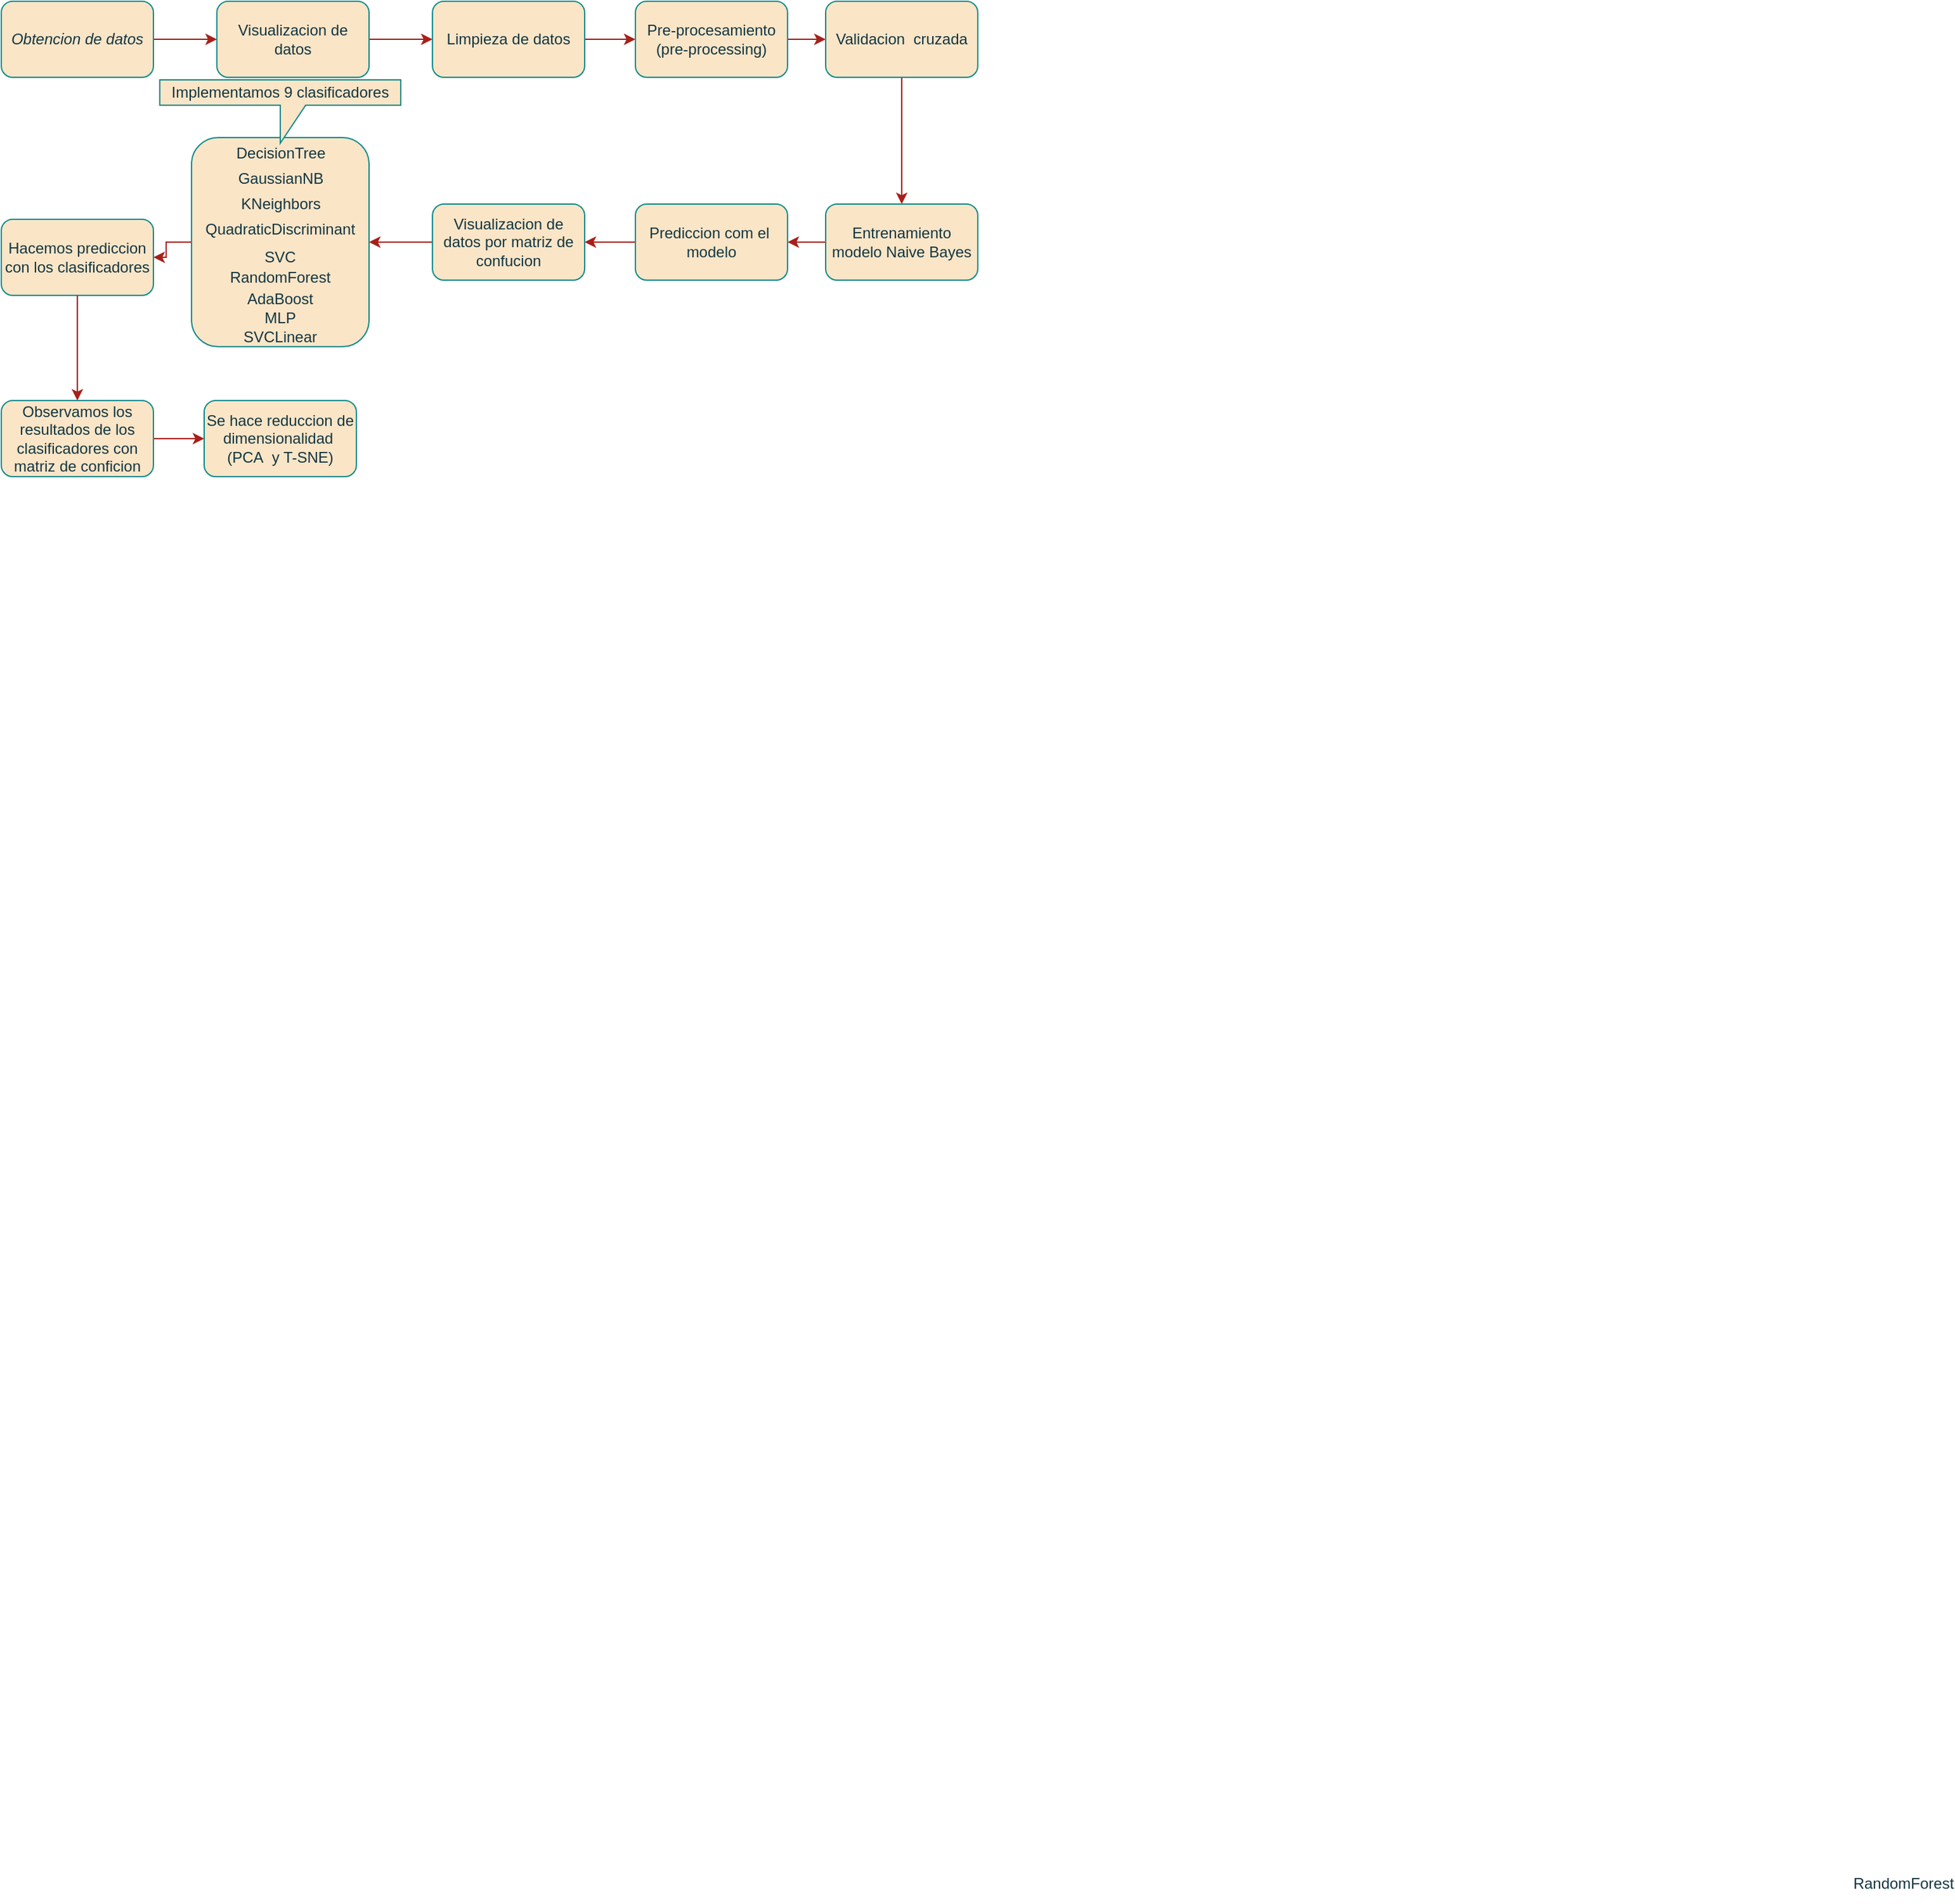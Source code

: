 <mxfile version="22.1.3" type="device">
  <diagram name="Página-1" id="a6L32ZuIqHjSAdEMQ7RN">
    <mxGraphModel dx="1400" dy="712" grid="1" gridSize="10" guides="1" tooltips="1" connect="1" arrows="1" fold="1" page="1" pageScale="1" pageWidth="827" pageHeight="1169" math="0" shadow="0">
      <root>
        <mxCell id="0" />
        <mxCell id="1" parent="0" />
        <mxCell id="UHu01_EQ3j50kvxCU8yQ-9" value="" style="edgeStyle=orthogonalEdgeStyle;rounded=0;orthogonalLoop=1;jettySize=auto;html=1;strokeColor=#A8201A;labelBackgroundColor=none;fontColor=default;" edge="1" parent="1" source="UHu01_EQ3j50kvxCU8yQ-7" target="UHu01_EQ3j50kvxCU8yQ-8">
          <mxGeometry relative="1" as="geometry" />
        </mxCell>
        <mxCell id="UHu01_EQ3j50kvxCU8yQ-7" value="&lt;i style=&quot;&quot;&gt;Obtencion de datos&lt;/i&gt;" style="rounded=1;whiteSpace=wrap;html=1;glass=0;fillColor=#FAE5C7;strokeColor=#0F8B8D;labelBackgroundColor=none;fontColor=#143642;" vertex="1" parent="1">
          <mxGeometry x="20" y="30" width="120" height="60" as="geometry" />
        </mxCell>
        <mxCell id="UHu01_EQ3j50kvxCU8yQ-44" value="" style="edgeStyle=orthogonalEdgeStyle;rounded=0;orthogonalLoop=1;jettySize=auto;html=1;strokeColor=#A8201A;labelBackgroundColor=none;fontColor=default;" edge="1" parent="1" source="UHu01_EQ3j50kvxCU8yQ-8" target="UHu01_EQ3j50kvxCU8yQ-12">
          <mxGeometry relative="1" as="geometry" />
        </mxCell>
        <mxCell id="UHu01_EQ3j50kvxCU8yQ-8" value="Visualizacion de datos" style="rounded=1;whiteSpace=wrap;html=1;fillColor=#FAE5C7;strokeColor=#0F8B8D;labelBackgroundColor=none;fontColor=#143642;" vertex="1" parent="1">
          <mxGeometry x="190" y="30" width="120" height="60" as="geometry" />
        </mxCell>
        <mxCell id="UHu01_EQ3j50kvxCU8yQ-15" value="" style="edgeStyle=orthogonalEdgeStyle;rounded=0;orthogonalLoop=1;jettySize=auto;html=1;strokeColor=#A8201A;labelBackgroundColor=none;fontColor=default;" edge="1" parent="1" source="UHu01_EQ3j50kvxCU8yQ-12" target="UHu01_EQ3j50kvxCU8yQ-14">
          <mxGeometry relative="1" as="geometry" />
        </mxCell>
        <mxCell id="UHu01_EQ3j50kvxCU8yQ-12" value="Limpieza de datos" style="rounded=1;whiteSpace=wrap;html=1;fillColor=#FAE5C7;strokeColor=#0F8B8D;labelBackgroundColor=none;fontColor=#143642;" vertex="1" parent="1">
          <mxGeometry x="360" y="30" width="120" height="60" as="geometry" />
        </mxCell>
        <mxCell id="UHu01_EQ3j50kvxCU8yQ-17" value="" style="edgeStyle=orthogonalEdgeStyle;rounded=0;orthogonalLoop=1;jettySize=auto;html=1;strokeColor=#A8201A;labelBackgroundColor=none;fontColor=default;" edge="1" parent="1" source="UHu01_EQ3j50kvxCU8yQ-14" target="UHu01_EQ3j50kvxCU8yQ-16">
          <mxGeometry relative="1" as="geometry" />
        </mxCell>
        <mxCell id="UHu01_EQ3j50kvxCU8yQ-14" value="Pre-procesamiento (pre-processing)" style="rounded=1;whiteSpace=wrap;html=1;fillColor=#FAE5C7;strokeColor=#0F8B8D;labelBackgroundColor=none;fontColor=#143642;" vertex="1" parent="1">
          <mxGeometry x="520" y="30" width="120" height="60" as="geometry" />
        </mxCell>
        <mxCell id="UHu01_EQ3j50kvxCU8yQ-19" value="" style="edgeStyle=orthogonalEdgeStyle;rounded=0;orthogonalLoop=1;jettySize=auto;html=1;strokeColor=#A8201A;labelBackgroundColor=none;fontColor=default;" edge="1" parent="1" source="UHu01_EQ3j50kvxCU8yQ-16" target="UHu01_EQ3j50kvxCU8yQ-18">
          <mxGeometry relative="1" as="geometry" />
        </mxCell>
        <mxCell id="UHu01_EQ3j50kvxCU8yQ-16" value="Validacion&amp;nbsp; cruzada&lt;br&gt;" style="rounded=1;whiteSpace=wrap;html=1;rotation=0;fillColor=#FAE5C7;strokeColor=#0F8B8D;labelBackgroundColor=none;fontColor=#143642;" vertex="1" parent="1">
          <mxGeometry x="670" y="30" width="120" height="60" as="geometry" />
        </mxCell>
        <mxCell id="UHu01_EQ3j50kvxCU8yQ-21" value="" style="edgeStyle=orthogonalEdgeStyle;rounded=0;orthogonalLoop=1;jettySize=auto;html=1;strokeColor=#A8201A;labelBackgroundColor=none;fontColor=default;" edge="1" parent="1" source="UHu01_EQ3j50kvxCU8yQ-18" target="UHu01_EQ3j50kvxCU8yQ-20">
          <mxGeometry relative="1" as="geometry" />
        </mxCell>
        <mxCell id="UHu01_EQ3j50kvxCU8yQ-18" value="Entrenamiento modelo&amp;nbsp;Naive Bayes" style="whiteSpace=wrap;html=1;rounded=1;fillColor=#FAE5C7;strokeColor=#0F8B8D;labelBackgroundColor=none;fontColor=#143642;" vertex="1" parent="1">
          <mxGeometry x="670" y="190" width="120" height="60" as="geometry" />
        </mxCell>
        <mxCell id="UHu01_EQ3j50kvxCU8yQ-23" value="" style="edgeStyle=orthogonalEdgeStyle;rounded=0;orthogonalLoop=1;jettySize=auto;html=1;strokeColor=#A8201A;labelBackgroundColor=none;fontColor=default;" edge="1" parent="1" source="UHu01_EQ3j50kvxCU8yQ-20" target="UHu01_EQ3j50kvxCU8yQ-22">
          <mxGeometry relative="1" as="geometry" />
        </mxCell>
        <mxCell id="UHu01_EQ3j50kvxCU8yQ-20" value="Prediccion com el&amp;nbsp; modelo" style="whiteSpace=wrap;html=1;rounded=1;fillColor=#FAE5C7;strokeColor=#0F8B8D;labelBackgroundColor=none;fontColor=#143642;" vertex="1" parent="1">
          <mxGeometry x="520" y="190" width="120" height="60" as="geometry" />
        </mxCell>
        <mxCell id="UHu01_EQ3j50kvxCU8yQ-25" value="" style="edgeStyle=orthogonalEdgeStyle;rounded=0;orthogonalLoop=1;jettySize=auto;html=1;strokeColor=#A8201A;labelBackgroundColor=none;fontColor=default;" edge="1" parent="1" source="UHu01_EQ3j50kvxCU8yQ-22" target="UHu01_EQ3j50kvxCU8yQ-24">
          <mxGeometry relative="1" as="geometry" />
        </mxCell>
        <mxCell id="UHu01_EQ3j50kvxCU8yQ-22" value="Visualizacion de datos por matriz de confucion" style="rounded=1;whiteSpace=wrap;html=1;fillColor=#FAE5C7;strokeColor=#0F8B8D;labelBackgroundColor=none;fontColor=#143642;" vertex="1" parent="1">
          <mxGeometry x="360" y="190" width="120" height="60" as="geometry" />
        </mxCell>
        <mxCell id="UHu01_EQ3j50kvxCU8yQ-27" value="" style="edgeStyle=orthogonalEdgeStyle;rounded=0;orthogonalLoop=1;jettySize=auto;html=1;strokeColor=#A8201A;labelBackgroundColor=none;fontColor=default;" edge="1" parent="1" source="UHu01_EQ3j50kvxCU8yQ-24" target="UHu01_EQ3j50kvxCU8yQ-26">
          <mxGeometry relative="1" as="geometry" />
        </mxCell>
        <mxCell id="UHu01_EQ3j50kvxCU8yQ-24" value="&lt;div style=&quot;&quot;&gt;&lt;br&gt;&lt;/div&gt;" style="rounded=1;whiteSpace=wrap;html=1;align=center;fillColor=#FAE5C7;strokeColor=#0F8B8D;labelBackgroundColor=none;fontColor=#143642;" vertex="1" parent="1">
          <mxGeometry x="170" y="137.5" width="140" height="165" as="geometry" />
        </mxCell>
        <mxCell id="UHu01_EQ3j50kvxCU8yQ-29" value="" style="edgeStyle=orthogonalEdgeStyle;rounded=0;orthogonalLoop=1;jettySize=auto;html=1;strokeColor=#A8201A;labelBackgroundColor=none;fontColor=default;" edge="1" parent="1" source="UHu01_EQ3j50kvxCU8yQ-26" target="UHu01_EQ3j50kvxCU8yQ-28">
          <mxGeometry relative="1" as="geometry" />
        </mxCell>
        <mxCell id="UHu01_EQ3j50kvxCU8yQ-26" value="Hacemos prediccion con los clasificadores" style="rounded=1;whiteSpace=wrap;html=1;fillColor=#FAE5C7;strokeColor=#0F8B8D;labelBackgroundColor=none;fontColor=#143642;" vertex="1" parent="1">
          <mxGeometry x="20" y="202" width="120" height="60" as="geometry" />
        </mxCell>
        <mxCell id="UHu01_EQ3j50kvxCU8yQ-31" value="" style="edgeStyle=orthogonalEdgeStyle;rounded=0;orthogonalLoop=1;jettySize=auto;html=1;strokeColor=#A8201A;labelBackgroundColor=none;fontColor=default;" edge="1" parent="1" source="UHu01_EQ3j50kvxCU8yQ-28" target="UHu01_EQ3j50kvxCU8yQ-30">
          <mxGeometry relative="1" as="geometry" />
        </mxCell>
        <mxCell id="UHu01_EQ3j50kvxCU8yQ-28" value="Observamos los resultados de los clasificadores con matriz de conficion" style="whiteSpace=wrap;html=1;rounded=1;fillColor=#FAE5C7;strokeColor=#0F8B8D;labelBackgroundColor=none;fontColor=#143642;" vertex="1" parent="1">
          <mxGeometry x="20" y="345" width="120" height="60" as="geometry" />
        </mxCell>
        <mxCell id="UHu01_EQ3j50kvxCU8yQ-30" value="Se hace reduccion de dimensionalidad&amp;nbsp; (PCA&amp;nbsp; y T-SNE)" style="whiteSpace=wrap;html=1;rounded=1;fillColor=#FAE5C7;strokeColor=#0F8B8D;labelBackgroundColor=none;fontColor=#143642;" vertex="1" parent="1">
          <mxGeometry x="180" y="345" width="120" height="60" as="geometry" />
        </mxCell>
        <mxCell id="UHu01_EQ3j50kvxCU8yQ-32" value="DecisionTree" style="text;html=1;align=center;verticalAlign=middle;resizable=0;points=[];autosize=1;strokeColor=none;fillColor=none;labelBackgroundColor=none;fontColor=#143642;" vertex="1" parent="1">
          <mxGeometry x="195" y="135" width="90" height="30" as="geometry" />
        </mxCell>
        <mxCell id="UHu01_EQ3j50kvxCU8yQ-33" value="GaussianNB" style="text;html=1;align=center;verticalAlign=middle;resizable=0;points=[];autosize=1;strokeColor=none;fillColor=none;labelBackgroundColor=none;fontColor=#143642;" vertex="1" parent="1">
          <mxGeometry x="195" y="155" width="90" height="30" as="geometry" />
        </mxCell>
        <mxCell id="UHu01_EQ3j50kvxCU8yQ-34" value="KNeighbors" style="text;html=1;align=center;verticalAlign=middle;resizable=0;points=[];autosize=1;strokeColor=none;fillColor=none;labelBackgroundColor=none;fontColor=#143642;" vertex="1" parent="1">
          <mxGeometry x="195" y="175" width="90" height="30" as="geometry" />
        </mxCell>
        <mxCell id="UHu01_EQ3j50kvxCU8yQ-40" value="AdaBoost" style="text;html=1;strokeColor=none;fillColor=none;align=center;verticalAlign=middle;whiteSpace=wrap;rounded=0;labelBackgroundColor=none;fontColor=#143642;" vertex="1" parent="1">
          <mxGeometry x="210" y="250" width="60" height="30" as="geometry" />
        </mxCell>
        <mxCell id="UHu01_EQ3j50kvxCU8yQ-41" value="MLP" style="text;html=1;strokeColor=none;fillColor=none;align=center;verticalAlign=middle;whiteSpace=wrap;rounded=0;labelBackgroundColor=none;fontColor=#143642;" vertex="1" parent="1">
          <mxGeometry x="210" y="265" width="60" height="30" as="geometry" />
        </mxCell>
        <mxCell id="UHu01_EQ3j50kvxCU8yQ-42" value="SVCLinear" style="text;html=1;strokeColor=none;fillColor=none;align=center;verticalAlign=middle;whiteSpace=wrap;rounded=0;labelBackgroundColor=none;fontColor=#143642;" vertex="1" parent="1">
          <mxGeometry x="210" y="280" width="60" height="30" as="geometry" />
        </mxCell>
        <mxCell id="UHu01_EQ3j50kvxCU8yQ-45" value="QuadraticDiscriminant" style="text;html=1;strokeColor=none;fillColor=none;align=center;verticalAlign=middle;whiteSpace=wrap;rounded=0;labelBackgroundColor=none;fontColor=#143642;" vertex="1" parent="1">
          <mxGeometry x="210" y="195" width="60" height="30" as="geometry" />
        </mxCell>
        <mxCell id="UHu01_EQ3j50kvxCU8yQ-46" value="SVC" style="text;html=1;strokeColor=none;fillColor=none;align=center;verticalAlign=middle;whiteSpace=wrap;rounded=0;labelBackgroundColor=none;fontColor=#143642;" vertex="1" parent="1">
          <mxGeometry x="210" y="217" width="60" height="30" as="geometry" />
        </mxCell>
        <mxCell id="UHu01_EQ3j50kvxCU8yQ-49" value="RandomForest" style="text;html=1;strokeColor=none;fillColor=none;align=center;verticalAlign=middle;whiteSpace=wrap;rounded=0;fontColor=#143642;labelBackgroundColor=none;" vertex="1" parent="1">
          <mxGeometry x="1490" y="1500" width="60" height="30" as="geometry" />
        </mxCell>
        <mxCell id="UHu01_EQ3j50kvxCU8yQ-52" value="RandomForest" style="text;html=1;strokeColor=none;fillColor=none;align=center;verticalAlign=middle;whiteSpace=wrap;rounded=0;fontColor=#143642;labelBackgroundColor=none;" vertex="1" parent="1">
          <mxGeometry x="210" y="233" width="60" height="30" as="geometry" />
        </mxCell>
        <mxCell id="UHu01_EQ3j50kvxCU8yQ-53" value="Implementamos 9 clasificadores" style="shape=callout;whiteSpace=wrap;html=1;perimeter=calloutPerimeter;strokeColor=#0F8B8D;fontColor=#143642;fillColor=#FAE5C7;labelBackgroundColor=none;" vertex="1" parent="1">
          <mxGeometry x="145" y="92" width="190" height="50" as="geometry" />
        </mxCell>
      </root>
    </mxGraphModel>
  </diagram>
</mxfile>
